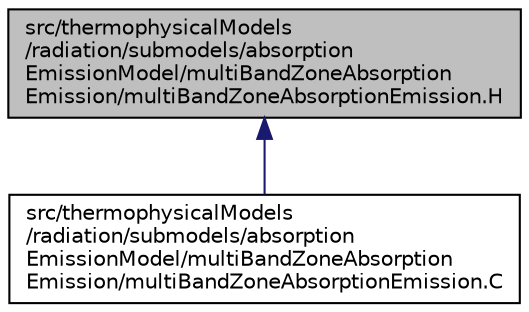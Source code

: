 digraph "src/thermophysicalModels/radiation/submodels/absorptionEmissionModel/multiBandZoneAbsorptionEmission/multiBandZoneAbsorptionEmission.H"
{
  bgcolor="transparent";
  edge [fontname="Helvetica",fontsize="10",labelfontname="Helvetica",labelfontsize="10"];
  node [fontname="Helvetica",fontsize="10",shape=record];
  Node1 [label="src/thermophysicalModels\l/radiation/submodels/absorption\lEmissionModel/multiBandZoneAbsorption\lEmission/multiBandZoneAbsorptionEmission.H",height=0.2,width=0.4,color="black", fillcolor="grey75", style="filled" fontcolor="black"];
  Node1 -> Node2 [dir="back",color="midnightblue",fontsize="10",style="solid",fontname="Helvetica"];
  Node2 [label="src/thermophysicalModels\l/radiation/submodels/absorption\lEmissionModel/multiBandZoneAbsorption\lEmission/multiBandZoneAbsorptionEmission.C",height=0.2,width=0.4,color="black",URL="$multiBandZoneAbsorptionEmission_8C.html"];
}
